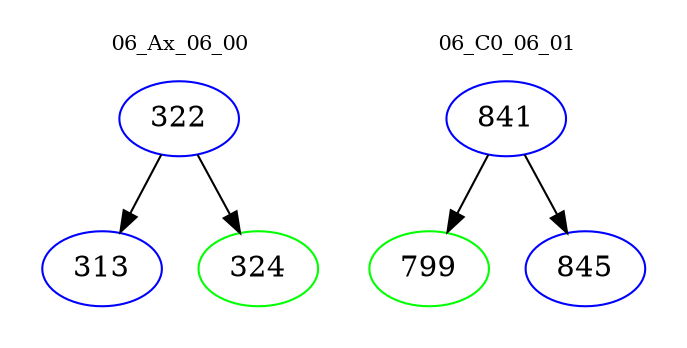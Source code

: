 digraph{
subgraph cluster_0 {
color = white
label = "06_Ax_06_00";
fontsize=10;
T0_322 [label="322", color="blue"]
T0_322 -> T0_313 [color="black"]
T0_313 [label="313", color="blue"]
T0_322 -> T0_324 [color="black"]
T0_324 [label="324", color="green"]
}
subgraph cluster_1 {
color = white
label = "06_C0_06_01";
fontsize=10;
T1_841 [label="841", color="blue"]
T1_841 -> T1_799 [color="black"]
T1_799 [label="799", color="green"]
T1_841 -> T1_845 [color="black"]
T1_845 [label="845", color="blue"]
}
}
